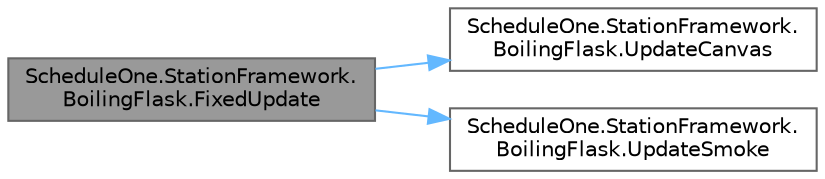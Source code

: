 digraph "ScheduleOne.StationFramework.BoilingFlask.FixedUpdate"
{
 // LATEX_PDF_SIZE
  bgcolor="transparent";
  edge [fontname=Helvetica,fontsize=10,labelfontname=Helvetica,labelfontsize=10];
  node [fontname=Helvetica,fontsize=10,shape=box,height=0.2,width=0.4];
  rankdir="LR";
  Node1 [id="Node000001",label="ScheduleOne.StationFramework.\lBoilingFlask.FixedUpdate",height=0.2,width=0.4,color="gray40", fillcolor="grey60", style="filled", fontcolor="black",tooltip=" "];
  Node1 -> Node2 [id="edge1_Node000001_Node000002",color="steelblue1",style="solid",tooltip=" "];
  Node2 [id="Node000002",label="ScheduleOne.StationFramework.\lBoilingFlask.UpdateCanvas",height=0.2,width=0.4,color="grey40", fillcolor="white", style="filled",URL="$class_schedule_one_1_1_station_framework_1_1_boiling_flask.html#a9d7fc246757c48eb8def56fdbefb34c2",tooltip=" "];
  Node1 -> Node3 [id="edge2_Node000001_Node000003",color="steelblue1",style="solid",tooltip=" "];
  Node3 [id="Node000003",label="ScheduleOne.StationFramework.\lBoilingFlask.UpdateSmoke",height=0.2,width=0.4,color="grey40", fillcolor="white", style="filled",URL="$class_schedule_one_1_1_station_framework_1_1_boiling_flask.html#a5bfc3a99df1270accba6bf1f01c4fffa",tooltip=" "];
}
